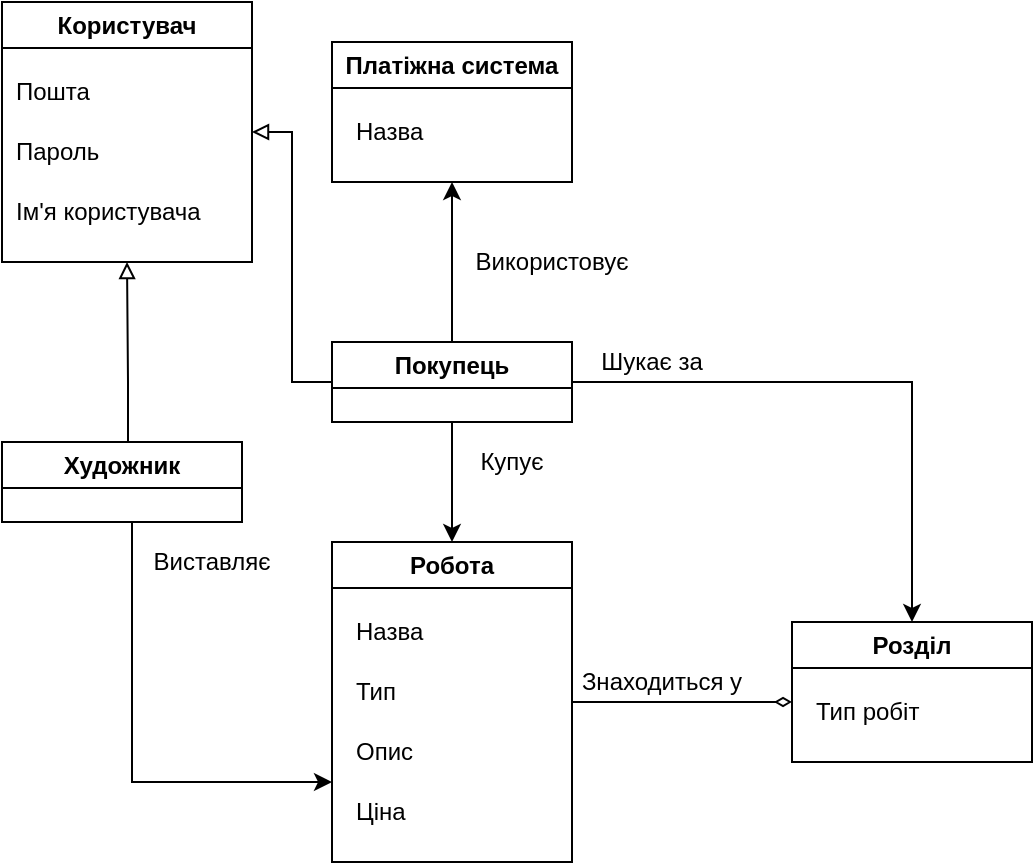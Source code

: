 <mxfile version="20.5.3" type="device"><diagram id="SoLddoXuhp9_HnauZEaO" name="Страница 1"><mxGraphModel dx="997" dy="571" grid="1" gridSize="10" guides="1" tooltips="1" connect="1" arrows="1" fold="1" page="1" pageScale="1" pageWidth="827" pageHeight="1169" math="0" shadow="0"><root><mxCell id="0"/><mxCell id="1" parent="0"/><mxCell id="kbwNjp8Gz0LEqpYNuc0o-5" value="Користувач" style="swimlane;whiteSpace=wrap;html=1;" parent="1" vertex="1"><mxGeometry x="225" y="30" width="125" height="130" as="geometry"/></mxCell><mxCell id="kbwNjp8Gz0LEqpYNuc0o-14" value="Пошта" style="text;html=1;align=left;verticalAlign=middle;resizable=0;points=[];autosize=1;strokeColor=none;fillColor=none;" parent="kbwNjp8Gz0LEqpYNuc0o-5" vertex="1"><mxGeometry x="5" y="30" width="60" height="30" as="geometry"/></mxCell><mxCell id="kbwNjp8Gz0LEqpYNuc0o-21" value="Пароль" style="text;html=1;align=left;verticalAlign=middle;resizable=0;points=[];autosize=1;strokeColor=none;fillColor=none;" parent="kbwNjp8Gz0LEqpYNuc0o-5" vertex="1"><mxGeometry x="5" y="60" width="70" height="30" as="geometry"/></mxCell><mxCell id="Nl5_7-mEH0emEOGKWz-0-1" value="Ім'я користувача" style="text;html=1;align=left;verticalAlign=middle;resizable=0;points=[];autosize=1;strokeColor=none;fillColor=none;" parent="kbwNjp8Gz0LEqpYNuc0o-5" vertex="1"><mxGeometry x="5" y="90" width="120" height="30" as="geometry"/></mxCell><mxCell id="YYyw7YG9HZvEFH-teChJ-1" style="edgeStyle=orthogonalEdgeStyle;rounded=0;orthogonalLoop=1;jettySize=auto;html=1;endArrow=diamondThin;endFill=0;" edge="1" parent="1" source="kbwNjp8Gz0LEqpYNuc0o-10"><mxGeometry relative="1" as="geometry"><mxPoint x="620" y="380" as="targetPoint"/></mxGeometry></mxCell><mxCell id="kbwNjp8Gz0LEqpYNuc0o-10" value="Робота" style="swimlane;whiteSpace=wrap;html=1;" parent="1" vertex="1"><mxGeometry x="390" y="300" width="120" height="160" as="geometry"/></mxCell><mxCell id="kbwNjp8Gz0LEqpYNuc0o-27" value="Назва" style="text;html=1;align=left;verticalAlign=middle;resizable=0;points=[];autosize=1;strokeColor=none;fillColor=none;" parent="kbwNjp8Gz0LEqpYNuc0o-10" vertex="1"><mxGeometry x="10" y="30" width="60" height="30" as="geometry"/></mxCell><mxCell id="kbwNjp8Gz0LEqpYNuc0o-28" value="Тип" style="text;html=1;align=left;verticalAlign=middle;resizable=0;points=[];autosize=1;strokeColor=none;fillColor=none;" parent="kbwNjp8Gz0LEqpYNuc0o-10" vertex="1"><mxGeometry x="10" y="60" width="40" height="30" as="geometry"/></mxCell><mxCell id="kbwNjp8Gz0LEqpYNuc0o-30" value="Опис" style="text;html=1;align=left;verticalAlign=middle;resizable=0;points=[];autosize=1;strokeColor=none;fillColor=none;" parent="kbwNjp8Gz0LEqpYNuc0o-10" vertex="1"><mxGeometry x="10" y="90" width="50" height="30" as="geometry"/></mxCell><mxCell id="kbwNjp8Gz0LEqpYNuc0o-31" value="Ціна" style="text;html=1;align=left;verticalAlign=middle;resizable=0;points=[];autosize=1;strokeColor=none;fillColor=none;" parent="kbwNjp8Gz0LEqpYNuc0o-10" vertex="1"><mxGeometry x="10" y="120" width="50" height="30" as="geometry"/></mxCell><mxCell id="kbwNjp8Gz0LEqpYNuc0o-12" value="Платіжна система" style="swimlane;whiteSpace=wrap;html=1;" parent="1" vertex="1"><mxGeometry x="390" y="50" width="120" height="70" as="geometry"><mxRectangle x="480" y="50" width="150" height="30" as="alternateBounds"/></mxGeometry></mxCell><mxCell id="kbwNjp8Gz0LEqpYNuc0o-23" value="Назва" style="text;html=1;align=left;verticalAlign=middle;resizable=0;points=[];autosize=1;strokeColor=none;fillColor=none;" parent="kbwNjp8Gz0LEqpYNuc0o-12" vertex="1"><mxGeometry x="10" y="30" width="60" height="30" as="geometry"/></mxCell><mxCell id="kbwNjp8Gz0LEqpYNuc0o-13" value="Розділ" style="swimlane;whiteSpace=wrap;html=1;" parent="1" vertex="1"><mxGeometry x="620" y="340" width="120" height="70" as="geometry"/></mxCell><mxCell id="kbwNjp8Gz0LEqpYNuc0o-33" value="Тип робіт" style="text;html=1;align=left;verticalAlign=middle;resizable=0;points=[];autosize=1;strokeColor=none;fillColor=none;" parent="kbwNjp8Gz0LEqpYNuc0o-13" vertex="1"><mxGeometry x="10" y="30" width="80" height="30" as="geometry"/></mxCell><mxCell id="kbwNjp8Gz0LEqpYNuc0o-46" style="edgeStyle=orthogonalEdgeStyle;rounded=0;orthogonalLoop=1;jettySize=auto;html=1;entryX=0.5;entryY=1;entryDx=0;entryDy=0;endArrow=block;endFill=0;" parent="1" source="kbwNjp8Gz0LEqpYNuc0o-35" target="kbwNjp8Gz0LEqpYNuc0o-5" edge="1"><mxGeometry relative="1" as="geometry"><Array as="points"><mxPoint x="288" y="220"/><mxPoint x="288" y="220"/></Array></mxGeometry></mxCell><mxCell id="kbwNjp8Gz0LEqpYNuc0o-56" style="edgeStyle=orthogonalEdgeStyle;rounded=0;orthogonalLoop=1;jettySize=auto;html=1;entryX=0;entryY=0.75;entryDx=0;entryDy=0;" parent="1" source="kbwNjp8Gz0LEqpYNuc0o-35" target="kbwNjp8Gz0LEqpYNuc0o-10" edge="1"><mxGeometry relative="1" as="geometry"><Array as="points"><mxPoint x="290" y="420"/></Array></mxGeometry></mxCell><mxCell id="kbwNjp8Gz0LEqpYNuc0o-35" value="Художник" style="swimlane;whiteSpace=wrap;html=1;" parent="1" vertex="1"><mxGeometry x="225" y="250" width="120" height="40" as="geometry"/></mxCell><mxCell id="kbwNjp8Gz0LEqpYNuc0o-42" style="edgeStyle=orthogonalEdgeStyle;rounded=0;orthogonalLoop=1;jettySize=auto;html=1;entryX=0.5;entryY=0;entryDx=0;entryDy=0;" parent="1" source="kbwNjp8Gz0LEqpYNuc0o-38" target="kbwNjp8Gz0LEqpYNuc0o-13" edge="1"><mxGeometry relative="1" as="geometry"/></mxCell><mxCell id="kbwNjp8Gz0LEqpYNuc0o-47" style="edgeStyle=orthogonalEdgeStyle;rounded=0;orthogonalLoop=1;jettySize=auto;html=1;entryX=1;entryY=0.5;entryDx=0;entryDy=0;endArrow=block;endFill=0;" parent="1" source="kbwNjp8Gz0LEqpYNuc0o-38" target="kbwNjp8Gz0LEqpYNuc0o-5" edge="1"><mxGeometry relative="1" as="geometry"/></mxCell><mxCell id="kbwNjp8Gz0LEqpYNuc0o-49" style="edgeStyle=orthogonalEdgeStyle;rounded=0;orthogonalLoop=1;jettySize=auto;html=1;entryX=0.5;entryY=1;entryDx=0;entryDy=0;" parent="1" source="kbwNjp8Gz0LEqpYNuc0o-38" target="kbwNjp8Gz0LEqpYNuc0o-12" edge="1"><mxGeometry relative="1" as="geometry"/></mxCell><mxCell id="kbwNjp8Gz0LEqpYNuc0o-52" style="edgeStyle=orthogonalEdgeStyle;rounded=0;orthogonalLoop=1;jettySize=auto;html=1;entryX=0.5;entryY=0;entryDx=0;entryDy=0;" parent="1" source="kbwNjp8Gz0LEqpYNuc0o-38" target="kbwNjp8Gz0LEqpYNuc0o-10" edge="1"><mxGeometry relative="1" as="geometry"/></mxCell><mxCell id="kbwNjp8Gz0LEqpYNuc0o-38" value="Покупець" style="swimlane;whiteSpace=wrap;html=1;" parent="1" vertex="1"><mxGeometry x="390" y="200" width="120" height="40" as="geometry"/></mxCell><mxCell id="kbwNjp8Gz0LEqpYNuc0o-43" value="Використовує" style="text;html=1;strokeColor=none;fillColor=none;align=center;verticalAlign=middle;whiteSpace=wrap;rounded=0;" parent="1" vertex="1"><mxGeometry x="470" y="150" width="60" height="20" as="geometry"/></mxCell><mxCell id="kbwNjp8Gz0LEqpYNuc0o-44" value="Шукає за" style="text;html=1;strokeColor=none;fillColor=none;align=center;verticalAlign=middle;whiteSpace=wrap;rounded=0;" parent="1" vertex="1"><mxGeometry x="520" y="200" width="60" height="20" as="geometry"/></mxCell><mxCell id="kbwNjp8Gz0LEqpYNuc0o-53" value="Купує" style="text;html=1;strokeColor=none;fillColor=none;align=center;verticalAlign=middle;whiteSpace=wrap;rounded=0;" parent="1" vertex="1"><mxGeometry x="450" y="250" width="60" height="20" as="geometry"/></mxCell><mxCell id="kbwNjp8Gz0LEqpYNuc0o-57" value="Виставляє" style="text;html=1;strokeColor=none;fillColor=none;align=center;verticalAlign=middle;whiteSpace=wrap;rounded=0;" parent="1" vertex="1"><mxGeometry x="300" y="300" width="60" height="20" as="geometry"/></mxCell><mxCell id="kbwNjp8Gz0LEqpYNuc0o-61" value="Знаходиться у" style="text;html=1;strokeColor=none;fillColor=none;align=center;verticalAlign=middle;whiteSpace=wrap;rounded=0;" parent="1" vertex="1"><mxGeometry x="510" y="360" width="90" height="20" as="geometry"/></mxCell></root></mxGraphModel></diagram></mxfile>